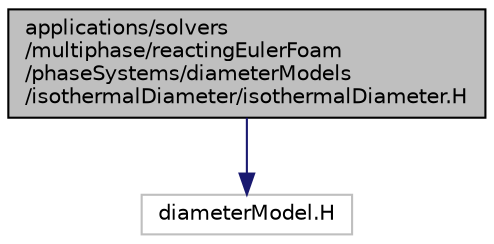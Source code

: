 digraph "applications/solvers/multiphase/reactingEulerFoam/phaseSystems/diameterModels/isothermalDiameter/isothermalDiameter.H"
{
  bgcolor="transparent";
  edge [fontname="Helvetica",fontsize="10",labelfontname="Helvetica",labelfontsize="10"];
  node [fontname="Helvetica",fontsize="10",shape=record];
  Node0 [label="applications/solvers\l/multiphase/reactingEulerFoam\l/phaseSystems/diameterModels\l/isothermalDiameter/isothermalDiameter.H",height=0.2,width=0.4,color="black", fillcolor="grey75", style="filled", fontcolor="black"];
  Node0 -> Node1 [color="midnightblue",fontsize="10",style="solid",fontname="Helvetica"];
  Node1 [label="diameterModel.H",height=0.2,width=0.4,color="grey75"];
}
